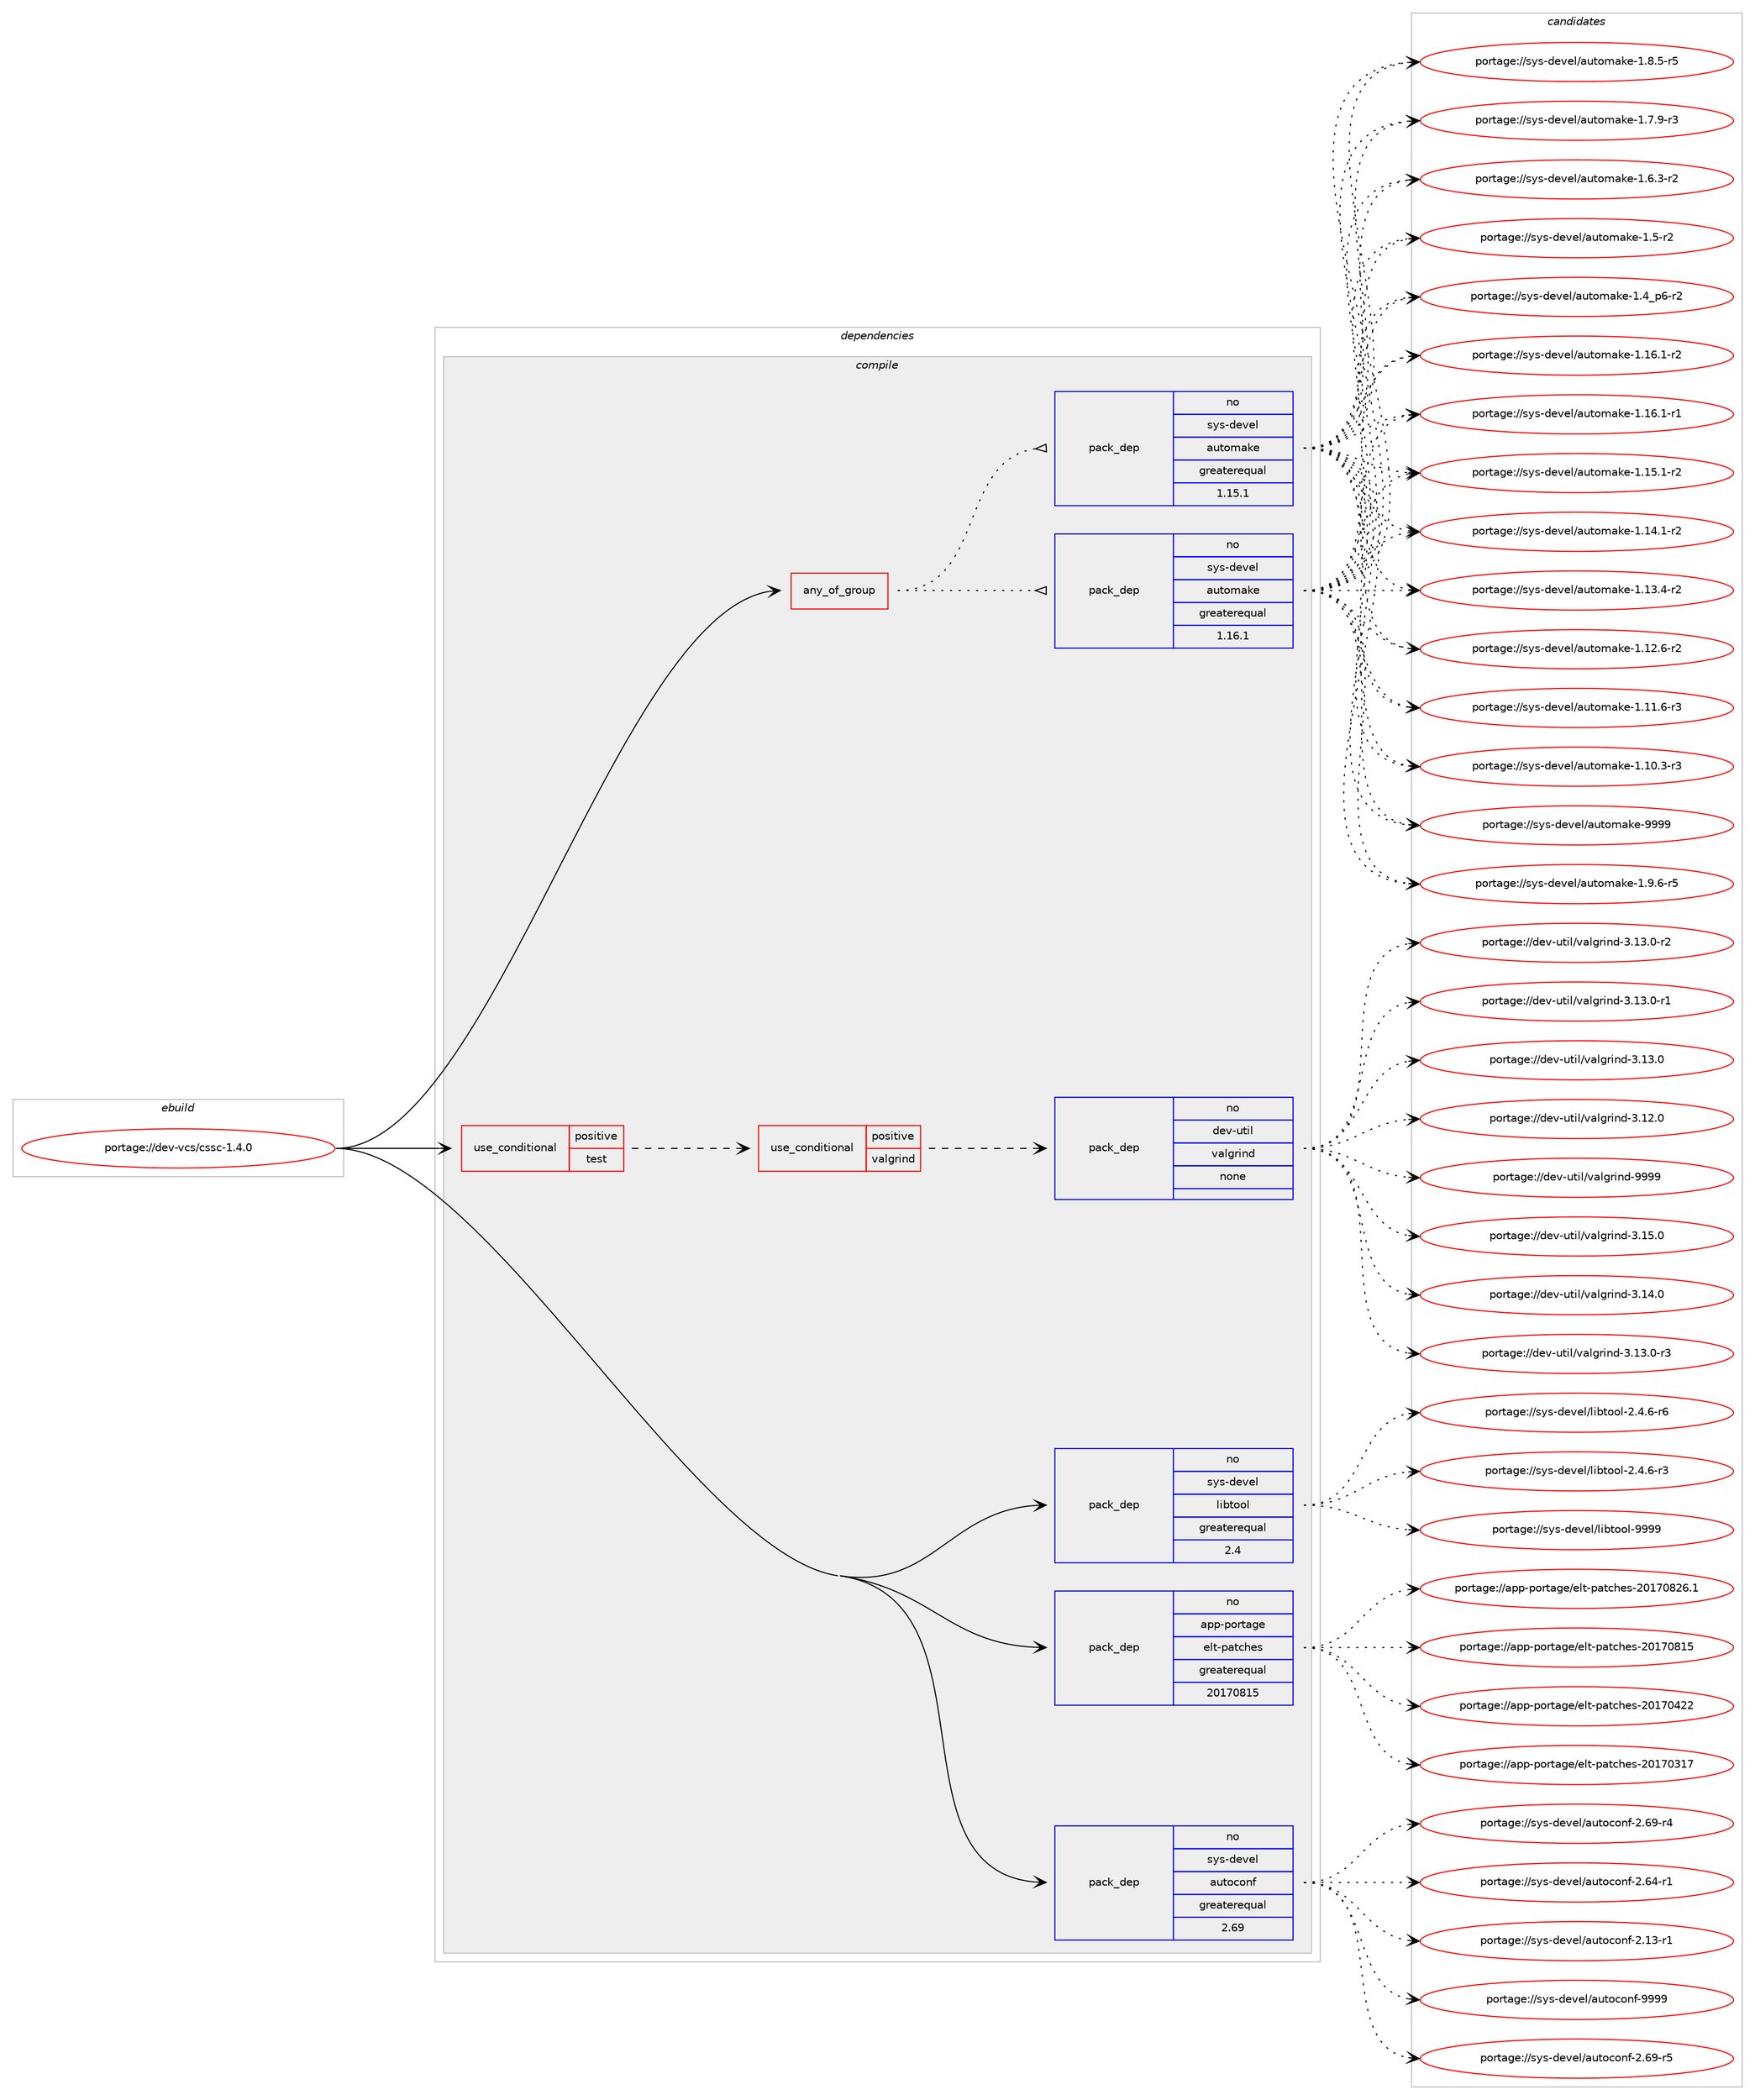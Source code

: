 digraph prolog {

# *************
# Graph options
# *************

newrank=true;
concentrate=true;
compound=true;
graph [rankdir=LR,fontname=Helvetica,fontsize=10,ranksep=1.5];#, ranksep=2.5, nodesep=0.2];
edge  [arrowhead=vee];
node  [fontname=Helvetica,fontsize=10];

# **********
# The ebuild
# **********

subgraph cluster_leftcol {
color=gray;
rank=same;
label=<<i>ebuild</i>>;
id [label="portage://dev-vcs/cssc-1.4.0", color=red, width=4, href="../dev-vcs/cssc-1.4.0.svg"];
}

# ****************
# The dependencies
# ****************

subgraph cluster_midcol {
color=gray;
label=<<i>dependencies</i>>;
subgraph cluster_compile {
fillcolor="#eeeeee";
style=filled;
label=<<i>compile</i>>;
subgraph any4358 {
dependency296199 [label=<<TABLE BORDER="0" CELLBORDER="1" CELLSPACING="0" CELLPADDING="4"><TR><TD CELLPADDING="10">any_of_group</TD></TR></TABLE>>, shape=none, color=red];subgraph pack230305 {
dependency296200 [label=<<TABLE BORDER="0" CELLBORDER="1" CELLSPACING="0" CELLPADDING="4" WIDTH="220"><TR><TD ROWSPAN="6" CELLPADDING="30">pack_dep</TD></TR><TR><TD WIDTH="110">no</TD></TR><TR><TD>sys-devel</TD></TR><TR><TD>automake</TD></TR><TR><TD>greaterequal</TD></TR><TR><TD>1.16.1</TD></TR></TABLE>>, shape=none, color=blue];
}
dependency296199:e -> dependency296200:w [weight=20,style="dotted",arrowhead="oinv"];
subgraph pack230306 {
dependency296201 [label=<<TABLE BORDER="0" CELLBORDER="1" CELLSPACING="0" CELLPADDING="4" WIDTH="220"><TR><TD ROWSPAN="6" CELLPADDING="30">pack_dep</TD></TR><TR><TD WIDTH="110">no</TD></TR><TR><TD>sys-devel</TD></TR><TR><TD>automake</TD></TR><TR><TD>greaterequal</TD></TR><TR><TD>1.15.1</TD></TR></TABLE>>, shape=none, color=blue];
}
dependency296199:e -> dependency296201:w [weight=20,style="dotted",arrowhead="oinv"];
}
id:e -> dependency296199:w [weight=20,style="solid",arrowhead="vee"];
subgraph cond61333 {
dependency296202 [label=<<TABLE BORDER="0" CELLBORDER="1" CELLSPACING="0" CELLPADDING="4"><TR><TD ROWSPAN="3" CELLPADDING="10">use_conditional</TD></TR><TR><TD>positive</TD></TR><TR><TD>test</TD></TR></TABLE>>, shape=none, color=red];
subgraph cond61334 {
dependency296203 [label=<<TABLE BORDER="0" CELLBORDER="1" CELLSPACING="0" CELLPADDING="4"><TR><TD ROWSPAN="3" CELLPADDING="10">use_conditional</TD></TR><TR><TD>positive</TD></TR><TR><TD>valgrind</TD></TR></TABLE>>, shape=none, color=red];
subgraph pack230307 {
dependency296204 [label=<<TABLE BORDER="0" CELLBORDER="1" CELLSPACING="0" CELLPADDING="4" WIDTH="220"><TR><TD ROWSPAN="6" CELLPADDING="30">pack_dep</TD></TR><TR><TD WIDTH="110">no</TD></TR><TR><TD>dev-util</TD></TR><TR><TD>valgrind</TD></TR><TR><TD>none</TD></TR><TR><TD></TD></TR></TABLE>>, shape=none, color=blue];
}
dependency296203:e -> dependency296204:w [weight=20,style="dashed",arrowhead="vee"];
}
dependency296202:e -> dependency296203:w [weight=20,style="dashed",arrowhead="vee"];
}
id:e -> dependency296202:w [weight=20,style="solid",arrowhead="vee"];
subgraph pack230308 {
dependency296205 [label=<<TABLE BORDER="0" CELLBORDER="1" CELLSPACING="0" CELLPADDING="4" WIDTH="220"><TR><TD ROWSPAN="6" CELLPADDING="30">pack_dep</TD></TR><TR><TD WIDTH="110">no</TD></TR><TR><TD>app-portage</TD></TR><TR><TD>elt-patches</TD></TR><TR><TD>greaterequal</TD></TR><TR><TD>20170815</TD></TR></TABLE>>, shape=none, color=blue];
}
id:e -> dependency296205:w [weight=20,style="solid",arrowhead="vee"];
subgraph pack230309 {
dependency296206 [label=<<TABLE BORDER="0" CELLBORDER="1" CELLSPACING="0" CELLPADDING="4" WIDTH="220"><TR><TD ROWSPAN="6" CELLPADDING="30">pack_dep</TD></TR><TR><TD WIDTH="110">no</TD></TR><TR><TD>sys-devel</TD></TR><TR><TD>autoconf</TD></TR><TR><TD>greaterequal</TD></TR><TR><TD>2.69</TD></TR></TABLE>>, shape=none, color=blue];
}
id:e -> dependency296206:w [weight=20,style="solid",arrowhead="vee"];
subgraph pack230310 {
dependency296207 [label=<<TABLE BORDER="0" CELLBORDER="1" CELLSPACING="0" CELLPADDING="4" WIDTH="220"><TR><TD ROWSPAN="6" CELLPADDING="30">pack_dep</TD></TR><TR><TD WIDTH="110">no</TD></TR><TR><TD>sys-devel</TD></TR><TR><TD>libtool</TD></TR><TR><TD>greaterequal</TD></TR><TR><TD>2.4</TD></TR></TABLE>>, shape=none, color=blue];
}
id:e -> dependency296207:w [weight=20,style="solid",arrowhead="vee"];
}
subgraph cluster_compileandrun {
fillcolor="#eeeeee";
style=filled;
label=<<i>compile and run</i>>;
}
subgraph cluster_run {
fillcolor="#eeeeee";
style=filled;
label=<<i>run</i>>;
}
}

# **************
# The candidates
# **************

subgraph cluster_choices {
rank=same;
color=gray;
label=<<i>candidates</i>>;

subgraph choice230305 {
color=black;
nodesep=1;
choice115121115451001011181011084797117116111109971071014557575757 [label="portage://sys-devel/automake-9999", color=red, width=4,href="../sys-devel/automake-9999.svg"];
choice115121115451001011181011084797117116111109971071014549465746544511453 [label="portage://sys-devel/automake-1.9.6-r5", color=red, width=4,href="../sys-devel/automake-1.9.6-r5.svg"];
choice115121115451001011181011084797117116111109971071014549465646534511453 [label="portage://sys-devel/automake-1.8.5-r5", color=red, width=4,href="../sys-devel/automake-1.8.5-r5.svg"];
choice115121115451001011181011084797117116111109971071014549465546574511451 [label="portage://sys-devel/automake-1.7.9-r3", color=red, width=4,href="../sys-devel/automake-1.7.9-r3.svg"];
choice115121115451001011181011084797117116111109971071014549465446514511450 [label="portage://sys-devel/automake-1.6.3-r2", color=red, width=4,href="../sys-devel/automake-1.6.3-r2.svg"];
choice11512111545100101118101108479711711611110997107101454946534511450 [label="portage://sys-devel/automake-1.5-r2", color=red, width=4,href="../sys-devel/automake-1.5-r2.svg"];
choice115121115451001011181011084797117116111109971071014549465295112544511450 [label="portage://sys-devel/automake-1.4_p6-r2", color=red, width=4,href="../sys-devel/automake-1.4_p6-r2.svg"];
choice11512111545100101118101108479711711611110997107101454946495446494511450 [label="portage://sys-devel/automake-1.16.1-r2", color=red, width=4,href="../sys-devel/automake-1.16.1-r2.svg"];
choice11512111545100101118101108479711711611110997107101454946495446494511449 [label="portage://sys-devel/automake-1.16.1-r1", color=red, width=4,href="../sys-devel/automake-1.16.1-r1.svg"];
choice11512111545100101118101108479711711611110997107101454946495346494511450 [label="portage://sys-devel/automake-1.15.1-r2", color=red, width=4,href="../sys-devel/automake-1.15.1-r2.svg"];
choice11512111545100101118101108479711711611110997107101454946495246494511450 [label="portage://sys-devel/automake-1.14.1-r2", color=red, width=4,href="../sys-devel/automake-1.14.1-r2.svg"];
choice11512111545100101118101108479711711611110997107101454946495146524511450 [label="portage://sys-devel/automake-1.13.4-r2", color=red, width=4,href="../sys-devel/automake-1.13.4-r2.svg"];
choice11512111545100101118101108479711711611110997107101454946495046544511450 [label="portage://sys-devel/automake-1.12.6-r2", color=red, width=4,href="../sys-devel/automake-1.12.6-r2.svg"];
choice11512111545100101118101108479711711611110997107101454946494946544511451 [label="portage://sys-devel/automake-1.11.6-r3", color=red, width=4,href="../sys-devel/automake-1.11.6-r3.svg"];
choice11512111545100101118101108479711711611110997107101454946494846514511451 [label="portage://sys-devel/automake-1.10.3-r3", color=red, width=4,href="../sys-devel/automake-1.10.3-r3.svg"];
dependency296200:e -> choice115121115451001011181011084797117116111109971071014557575757:w [style=dotted,weight="100"];
dependency296200:e -> choice115121115451001011181011084797117116111109971071014549465746544511453:w [style=dotted,weight="100"];
dependency296200:e -> choice115121115451001011181011084797117116111109971071014549465646534511453:w [style=dotted,weight="100"];
dependency296200:e -> choice115121115451001011181011084797117116111109971071014549465546574511451:w [style=dotted,weight="100"];
dependency296200:e -> choice115121115451001011181011084797117116111109971071014549465446514511450:w [style=dotted,weight="100"];
dependency296200:e -> choice11512111545100101118101108479711711611110997107101454946534511450:w [style=dotted,weight="100"];
dependency296200:e -> choice115121115451001011181011084797117116111109971071014549465295112544511450:w [style=dotted,weight="100"];
dependency296200:e -> choice11512111545100101118101108479711711611110997107101454946495446494511450:w [style=dotted,weight="100"];
dependency296200:e -> choice11512111545100101118101108479711711611110997107101454946495446494511449:w [style=dotted,weight="100"];
dependency296200:e -> choice11512111545100101118101108479711711611110997107101454946495346494511450:w [style=dotted,weight="100"];
dependency296200:e -> choice11512111545100101118101108479711711611110997107101454946495246494511450:w [style=dotted,weight="100"];
dependency296200:e -> choice11512111545100101118101108479711711611110997107101454946495146524511450:w [style=dotted,weight="100"];
dependency296200:e -> choice11512111545100101118101108479711711611110997107101454946495046544511450:w [style=dotted,weight="100"];
dependency296200:e -> choice11512111545100101118101108479711711611110997107101454946494946544511451:w [style=dotted,weight="100"];
dependency296200:e -> choice11512111545100101118101108479711711611110997107101454946494846514511451:w [style=dotted,weight="100"];
}
subgraph choice230306 {
color=black;
nodesep=1;
choice115121115451001011181011084797117116111109971071014557575757 [label="portage://sys-devel/automake-9999", color=red, width=4,href="../sys-devel/automake-9999.svg"];
choice115121115451001011181011084797117116111109971071014549465746544511453 [label="portage://sys-devel/automake-1.9.6-r5", color=red, width=4,href="../sys-devel/automake-1.9.6-r5.svg"];
choice115121115451001011181011084797117116111109971071014549465646534511453 [label="portage://sys-devel/automake-1.8.5-r5", color=red, width=4,href="../sys-devel/automake-1.8.5-r5.svg"];
choice115121115451001011181011084797117116111109971071014549465546574511451 [label="portage://sys-devel/automake-1.7.9-r3", color=red, width=4,href="../sys-devel/automake-1.7.9-r3.svg"];
choice115121115451001011181011084797117116111109971071014549465446514511450 [label="portage://sys-devel/automake-1.6.3-r2", color=red, width=4,href="../sys-devel/automake-1.6.3-r2.svg"];
choice11512111545100101118101108479711711611110997107101454946534511450 [label="portage://sys-devel/automake-1.5-r2", color=red, width=4,href="../sys-devel/automake-1.5-r2.svg"];
choice115121115451001011181011084797117116111109971071014549465295112544511450 [label="portage://sys-devel/automake-1.4_p6-r2", color=red, width=4,href="../sys-devel/automake-1.4_p6-r2.svg"];
choice11512111545100101118101108479711711611110997107101454946495446494511450 [label="portage://sys-devel/automake-1.16.1-r2", color=red, width=4,href="../sys-devel/automake-1.16.1-r2.svg"];
choice11512111545100101118101108479711711611110997107101454946495446494511449 [label="portage://sys-devel/automake-1.16.1-r1", color=red, width=4,href="../sys-devel/automake-1.16.1-r1.svg"];
choice11512111545100101118101108479711711611110997107101454946495346494511450 [label="portage://sys-devel/automake-1.15.1-r2", color=red, width=4,href="../sys-devel/automake-1.15.1-r2.svg"];
choice11512111545100101118101108479711711611110997107101454946495246494511450 [label="portage://sys-devel/automake-1.14.1-r2", color=red, width=4,href="../sys-devel/automake-1.14.1-r2.svg"];
choice11512111545100101118101108479711711611110997107101454946495146524511450 [label="portage://sys-devel/automake-1.13.4-r2", color=red, width=4,href="../sys-devel/automake-1.13.4-r2.svg"];
choice11512111545100101118101108479711711611110997107101454946495046544511450 [label="portage://sys-devel/automake-1.12.6-r2", color=red, width=4,href="../sys-devel/automake-1.12.6-r2.svg"];
choice11512111545100101118101108479711711611110997107101454946494946544511451 [label="portage://sys-devel/automake-1.11.6-r3", color=red, width=4,href="../sys-devel/automake-1.11.6-r3.svg"];
choice11512111545100101118101108479711711611110997107101454946494846514511451 [label="portage://sys-devel/automake-1.10.3-r3", color=red, width=4,href="../sys-devel/automake-1.10.3-r3.svg"];
dependency296201:e -> choice115121115451001011181011084797117116111109971071014557575757:w [style=dotted,weight="100"];
dependency296201:e -> choice115121115451001011181011084797117116111109971071014549465746544511453:w [style=dotted,weight="100"];
dependency296201:e -> choice115121115451001011181011084797117116111109971071014549465646534511453:w [style=dotted,weight="100"];
dependency296201:e -> choice115121115451001011181011084797117116111109971071014549465546574511451:w [style=dotted,weight="100"];
dependency296201:e -> choice115121115451001011181011084797117116111109971071014549465446514511450:w [style=dotted,weight="100"];
dependency296201:e -> choice11512111545100101118101108479711711611110997107101454946534511450:w [style=dotted,weight="100"];
dependency296201:e -> choice115121115451001011181011084797117116111109971071014549465295112544511450:w [style=dotted,weight="100"];
dependency296201:e -> choice11512111545100101118101108479711711611110997107101454946495446494511450:w [style=dotted,weight="100"];
dependency296201:e -> choice11512111545100101118101108479711711611110997107101454946495446494511449:w [style=dotted,weight="100"];
dependency296201:e -> choice11512111545100101118101108479711711611110997107101454946495346494511450:w [style=dotted,weight="100"];
dependency296201:e -> choice11512111545100101118101108479711711611110997107101454946495246494511450:w [style=dotted,weight="100"];
dependency296201:e -> choice11512111545100101118101108479711711611110997107101454946495146524511450:w [style=dotted,weight="100"];
dependency296201:e -> choice11512111545100101118101108479711711611110997107101454946495046544511450:w [style=dotted,weight="100"];
dependency296201:e -> choice11512111545100101118101108479711711611110997107101454946494946544511451:w [style=dotted,weight="100"];
dependency296201:e -> choice11512111545100101118101108479711711611110997107101454946494846514511451:w [style=dotted,weight="100"];
}
subgraph choice230307 {
color=black;
nodesep=1;
choice1001011184511711610510847118971081031141051101004557575757 [label="portage://dev-util/valgrind-9999", color=red, width=4,href="../dev-util/valgrind-9999.svg"];
choice10010111845117116105108471189710810311410511010045514649534648 [label="portage://dev-util/valgrind-3.15.0", color=red, width=4,href="../dev-util/valgrind-3.15.0.svg"];
choice10010111845117116105108471189710810311410511010045514649524648 [label="portage://dev-util/valgrind-3.14.0", color=red, width=4,href="../dev-util/valgrind-3.14.0.svg"];
choice100101118451171161051084711897108103114105110100455146495146484511451 [label="portage://dev-util/valgrind-3.13.0-r3", color=red, width=4,href="../dev-util/valgrind-3.13.0-r3.svg"];
choice100101118451171161051084711897108103114105110100455146495146484511450 [label="portage://dev-util/valgrind-3.13.0-r2", color=red, width=4,href="../dev-util/valgrind-3.13.0-r2.svg"];
choice100101118451171161051084711897108103114105110100455146495146484511449 [label="portage://dev-util/valgrind-3.13.0-r1", color=red, width=4,href="../dev-util/valgrind-3.13.0-r1.svg"];
choice10010111845117116105108471189710810311410511010045514649514648 [label="portage://dev-util/valgrind-3.13.0", color=red, width=4,href="../dev-util/valgrind-3.13.0.svg"];
choice10010111845117116105108471189710810311410511010045514649504648 [label="portage://dev-util/valgrind-3.12.0", color=red, width=4,href="../dev-util/valgrind-3.12.0.svg"];
dependency296204:e -> choice1001011184511711610510847118971081031141051101004557575757:w [style=dotted,weight="100"];
dependency296204:e -> choice10010111845117116105108471189710810311410511010045514649534648:w [style=dotted,weight="100"];
dependency296204:e -> choice10010111845117116105108471189710810311410511010045514649524648:w [style=dotted,weight="100"];
dependency296204:e -> choice100101118451171161051084711897108103114105110100455146495146484511451:w [style=dotted,weight="100"];
dependency296204:e -> choice100101118451171161051084711897108103114105110100455146495146484511450:w [style=dotted,weight="100"];
dependency296204:e -> choice100101118451171161051084711897108103114105110100455146495146484511449:w [style=dotted,weight="100"];
dependency296204:e -> choice10010111845117116105108471189710810311410511010045514649514648:w [style=dotted,weight="100"];
dependency296204:e -> choice10010111845117116105108471189710810311410511010045514649504648:w [style=dotted,weight="100"];
}
subgraph choice230308 {
color=black;
nodesep=1;
choice971121124511211111411697103101471011081164511297116991041011154550484955485650544649 [label="portage://app-portage/elt-patches-20170826.1", color=red, width=4,href="../app-portage/elt-patches-20170826.1.svg"];
choice97112112451121111141169710310147101108116451129711699104101115455048495548564953 [label="portage://app-portage/elt-patches-20170815", color=red, width=4,href="../app-portage/elt-patches-20170815.svg"];
choice97112112451121111141169710310147101108116451129711699104101115455048495548525050 [label="portage://app-portage/elt-patches-20170422", color=red, width=4,href="../app-portage/elt-patches-20170422.svg"];
choice97112112451121111141169710310147101108116451129711699104101115455048495548514955 [label="portage://app-portage/elt-patches-20170317", color=red, width=4,href="../app-portage/elt-patches-20170317.svg"];
dependency296205:e -> choice971121124511211111411697103101471011081164511297116991041011154550484955485650544649:w [style=dotted,weight="100"];
dependency296205:e -> choice97112112451121111141169710310147101108116451129711699104101115455048495548564953:w [style=dotted,weight="100"];
dependency296205:e -> choice97112112451121111141169710310147101108116451129711699104101115455048495548525050:w [style=dotted,weight="100"];
dependency296205:e -> choice97112112451121111141169710310147101108116451129711699104101115455048495548514955:w [style=dotted,weight="100"];
}
subgraph choice230309 {
color=black;
nodesep=1;
choice115121115451001011181011084797117116111991111101024557575757 [label="portage://sys-devel/autoconf-9999", color=red, width=4,href="../sys-devel/autoconf-9999.svg"];
choice1151211154510010111810110847971171161119911111010245504654574511453 [label="portage://sys-devel/autoconf-2.69-r5", color=red, width=4,href="../sys-devel/autoconf-2.69-r5.svg"];
choice1151211154510010111810110847971171161119911111010245504654574511452 [label="portage://sys-devel/autoconf-2.69-r4", color=red, width=4,href="../sys-devel/autoconf-2.69-r4.svg"];
choice1151211154510010111810110847971171161119911111010245504654524511449 [label="portage://sys-devel/autoconf-2.64-r1", color=red, width=4,href="../sys-devel/autoconf-2.64-r1.svg"];
choice1151211154510010111810110847971171161119911111010245504649514511449 [label="portage://sys-devel/autoconf-2.13-r1", color=red, width=4,href="../sys-devel/autoconf-2.13-r1.svg"];
dependency296206:e -> choice115121115451001011181011084797117116111991111101024557575757:w [style=dotted,weight="100"];
dependency296206:e -> choice1151211154510010111810110847971171161119911111010245504654574511453:w [style=dotted,weight="100"];
dependency296206:e -> choice1151211154510010111810110847971171161119911111010245504654574511452:w [style=dotted,weight="100"];
dependency296206:e -> choice1151211154510010111810110847971171161119911111010245504654524511449:w [style=dotted,weight="100"];
dependency296206:e -> choice1151211154510010111810110847971171161119911111010245504649514511449:w [style=dotted,weight="100"];
}
subgraph choice230310 {
color=black;
nodesep=1;
choice1151211154510010111810110847108105981161111111084557575757 [label="portage://sys-devel/libtool-9999", color=red, width=4,href="../sys-devel/libtool-9999.svg"];
choice1151211154510010111810110847108105981161111111084550465246544511454 [label="portage://sys-devel/libtool-2.4.6-r6", color=red, width=4,href="../sys-devel/libtool-2.4.6-r6.svg"];
choice1151211154510010111810110847108105981161111111084550465246544511451 [label="portage://sys-devel/libtool-2.4.6-r3", color=red, width=4,href="../sys-devel/libtool-2.4.6-r3.svg"];
dependency296207:e -> choice1151211154510010111810110847108105981161111111084557575757:w [style=dotted,weight="100"];
dependency296207:e -> choice1151211154510010111810110847108105981161111111084550465246544511454:w [style=dotted,weight="100"];
dependency296207:e -> choice1151211154510010111810110847108105981161111111084550465246544511451:w [style=dotted,weight="100"];
}
}

}
